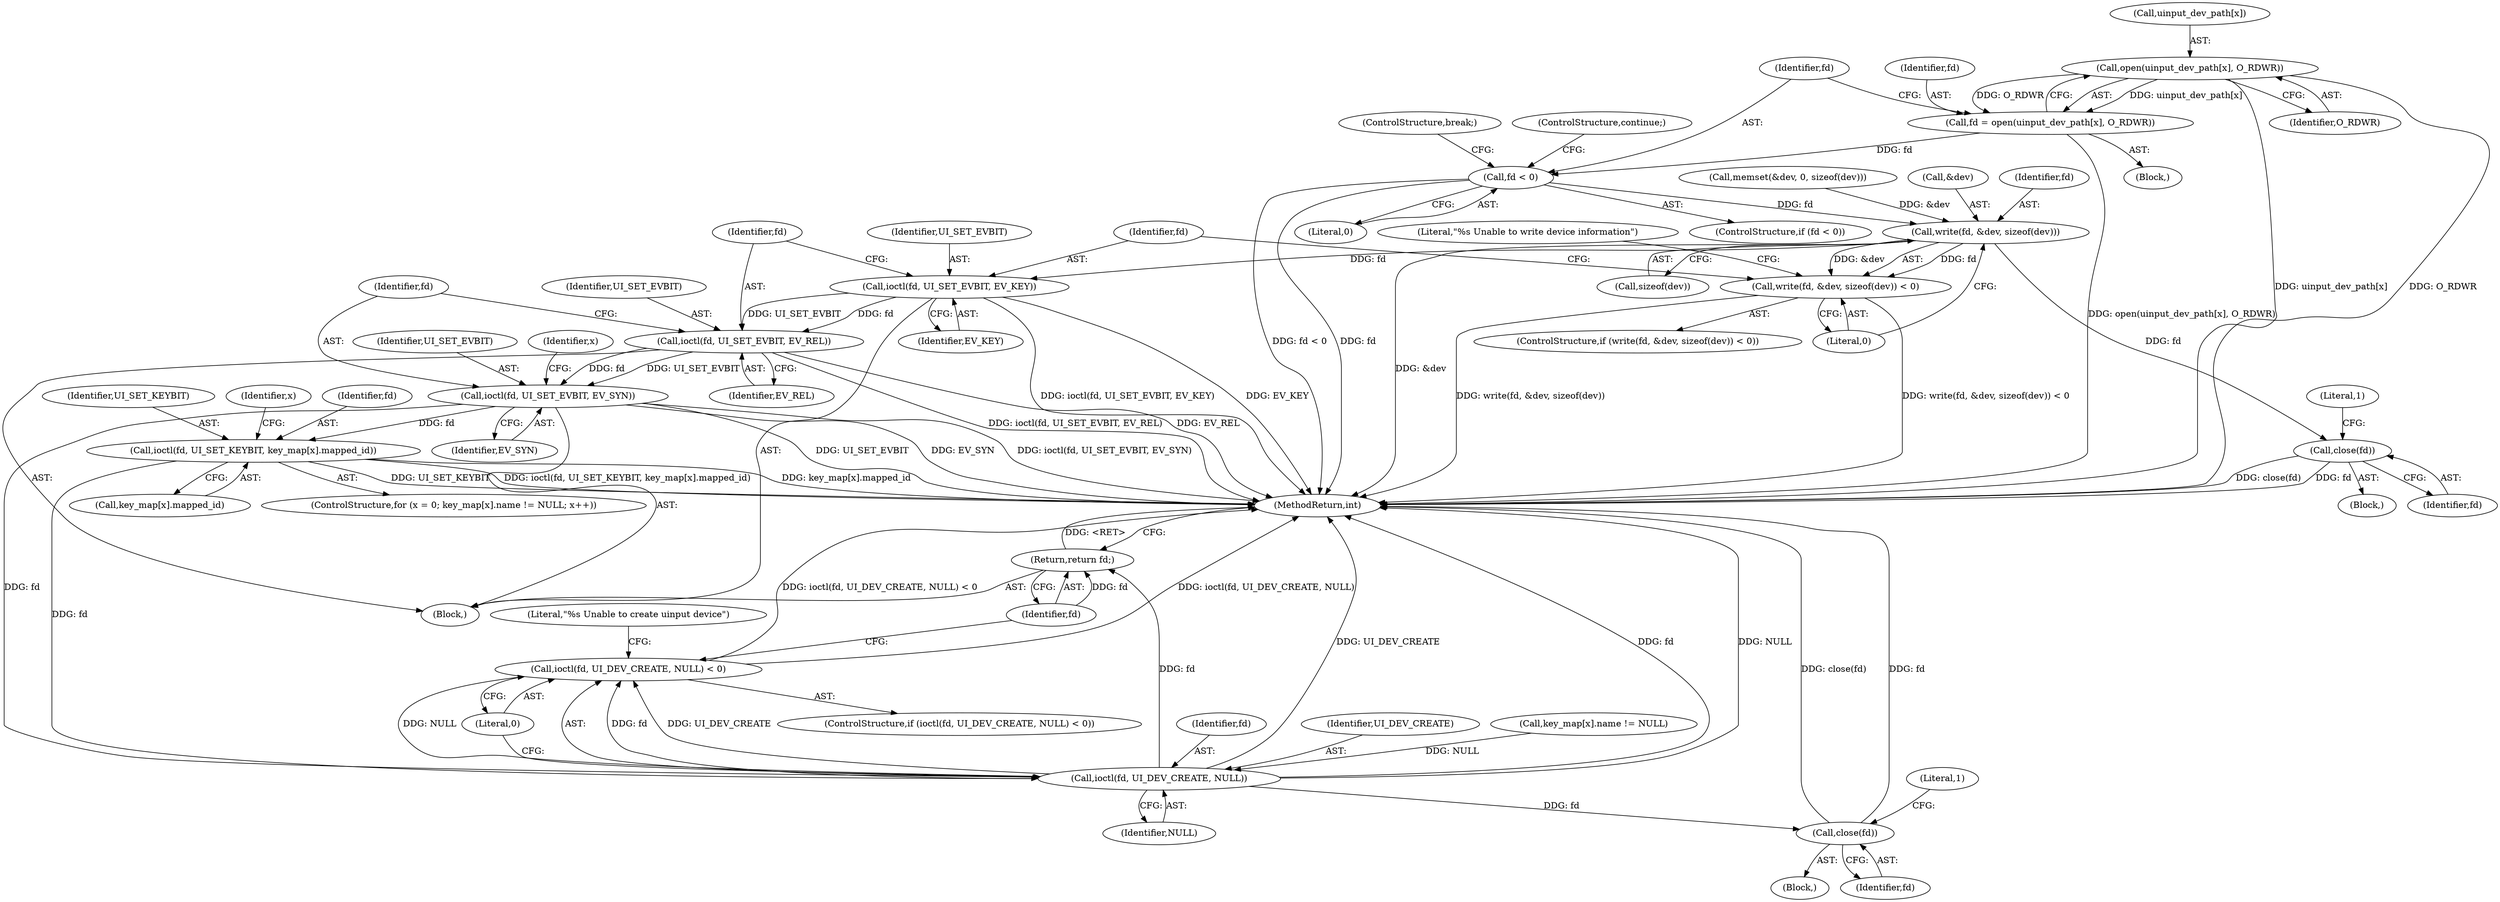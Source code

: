 digraph "1_Android_472271b153c5dc53c28beac55480a8d8434b2d5c_29@API" {
"1000121" [label="(Call,open(uinput_dev_path[x], O_RDWR))"];
"1000119" [label="(Call,fd = open(uinput_dev_path[x], O_RDWR))"];
"1000127" [label="(Call,fd < 0)"];
"1000189" [label="(Call,write(fd, &dev, sizeof(dev)))"];
"1000188" [label="(Call,write(fd, &dev, sizeof(dev)) < 0)"];
"1000200" [label="(Call,close(fd))"];
"1000205" [label="(Call,ioctl(fd, UI_SET_EVBIT, EV_KEY))"];
"1000209" [label="(Call,ioctl(fd, UI_SET_EVBIT, EV_REL))"];
"1000213" [label="(Call,ioctl(fd, UI_SET_EVBIT, EV_SYN))"];
"1000230" [label="(Call,ioctl(fd, UI_SET_KEYBIT, key_map[x].mapped_id))"];
"1000240" [label="(Call,ioctl(fd, UI_DEV_CREATE, NULL))"];
"1000239" [label="(Call,ioctl(fd, UI_DEV_CREATE, NULL) < 0)"];
"1000249" [label="(Call,close(fd))"];
"1000254" [label="(Return,return fd;)"];
"1000214" [label="(Identifier,fd)"];
"1000193" [label="(Call,sizeof(dev))"];
"1000219" [label="(Identifier,x)"];
"1000253" [label="(Literal,1)"];
"1000217" [label="(ControlStructure,for (x = 0; key_map[x].name != NULL; x++))"];
"1000118" [label="(Block,)"];
"1000255" [label="(Identifier,fd)"];
"1000213" [label="(Call,ioctl(fd, UI_SET_EVBIT, EV_SYN))"];
"1000130" [label="(ControlStructure,continue;)"];
"1000129" [label="(Literal,0)"];
"1000211" [label="(Identifier,UI_SET_EVBIT)"];
"1000232" [label="(Identifier,UI_SET_KEYBIT)"];
"1000200" [label="(Call,close(fd))"];
"1000119" [label="(Call,fd = open(uinput_dev_path[x], O_RDWR))"];
"1000254" [label="(Return,return fd;)"];
"1000243" [label="(Identifier,NULL)"];
"1000207" [label="(Identifier,UI_SET_EVBIT)"];
"1000245" [label="(Block,)"];
"1000216" [label="(Identifier,EV_SYN)"];
"1000208" [label="(Identifier,EV_KEY)"];
"1000244" [label="(Literal,0)"];
"1000212" [label="(Identifier,EV_REL)"];
"1000120" [label="(Identifier,fd)"];
"1000125" [label="(Identifier,O_RDWR)"];
"1000230" [label="(Call,ioctl(fd, UI_SET_KEYBIT, key_map[x].mapped_id))"];
"1000201" [label="(Identifier,fd)"];
"1000143" [label="(Call,memset(&dev, 0, sizeof(dev)))"];
"1000210" [label="(Identifier,fd)"];
"1000256" [label="(MethodReturn,int)"];
"1000122" [label="(Call,uinput_dev_path[x])"];
"1000249" [label="(Call,close(fd))"];
"1000247" [label="(Literal,\"%s Unable to create uinput device\")"];
"1000189" [label="(Call,write(fd, &dev, sizeof(dev)))"];
"1000206" [label="(Identifier,fd)"];
"1000102" [label="(Block,)"];
"1000240" [label="(Call,ioctl(fd, UI_DEV_CREATE, NULL))"];
"1000126" [label="(ControlStructure,if (fd < 0))"];
"1000241" [label="(Identifier,fd)"];
"1000215" [label="(Identifier,UI_SET_EVBIT)"];
"1000242" [label="(Identifier,UI_DEV_CREATE)"];
"1000198" [label="(Literal,\"%s Unable to write device information\")"];
"1000233" [label="(Call,key_map[x].mapped_id)"];
"1000128" [label="(Identifier,fd)"];
"1000209" [label="(Call,ioctl(fd, UI_SET_EVBIT, EV_REL))"];
"1000187" [label="(ControlStructure,if (write(fd, &dev, sizeof(dev)) < 0))"];
"1000191" [label="(Call,&dev)"];
"1000188" [label="(Call,write(fd, &dev, sizeof(dev)) < 0)"];
"1000196" [label="(Block,)"];
"1000190" [label="(Identifier,fd)"];
"1000231" [label="(Identifier,fd)"];
"1000127" [label="(Call,fd < 0)"];
"1000205" [label="(Call,ioctl(fd, UI_SET_EVBIT, EV_KEY))"];
"1000204" [label="(Literal,1)"];
"1000238" [label="(ControlStructure,if (ioctl(fd, UI_DEV_CREATE, NULL) < 0))"];
"1000131" [label="(ControlStructure,break;)"];
"1000250" [label="(Identifier,fd)"];
"1000121" [label="(Call,open(uinput_dev_path[x], O_RDWR))"];
"1000239" [label="(Call,ioctl(fd, UI_DEV_CREATE, NULL) < 0)"];
"1000195" [label="(Literal,0)"];
"1000221" [label="(Call,key_map[x].name != NULL)"];
"1000229" [label="(Identifier,x)"];
"1000121" -> "1000119"  [label="AST: "];
"1000121" -> "1000125"  [label="CFG: "];
"1000122" -> "1000121"  [label="AST: "];
"1000125" -> "1000121"  [label="AST: "];
"1000119" -> "1000121"  [label="CFG: "];
"1000121" -> "1000256"  [label="DDG: O_RDWR"];
"1000121" -> "1000256"  [label="DDG: uinput_dev_path[x]"];
"1000121" -> "1000119"  [label="DDG: uinput_dev_path[x]"];
"1000121" -> "1000119"  [label="DDG: O_RDWR"];
"1000119" -> "1000118"  [label="AST: "];
"1000120" -> "1000119"  [label="AST: "];
"1000128" -> "1000119"  [label="CFG: "];
"1000119" -> "1000256"  [label="DDG: open(uinput_dev_path[x], O_RDWR)"];
"1000119" -> "1000127"  [label="DDG: fd"];
"1000127" -> "1000126"  [label="AST: "];
"1000127" -> "1000129"  [label="CFG: "];
"1000128" -> "1000127"  [label="AST: "];
"1000129" -> "1000127"  [label="AST: "];
"1000130" -> "1000127"  [label="CFG: "];
"1000131" -> "1000127"  [label="CFG: "];
"1000127" -> "1000256"  [label="DDG: fd < 0"];
"1000127" -> "1000256"  [label="DDG: fd"];
"1000127" -> "1000189"  [label="DDG: fd"];
"1000189" -> "1000188"  [label="AST: "];
"1000189" -> "1000193"  [label="CFG: "];
"1000190" -> "1000189"  [label="AST: "];
"1000191" -> "1000189"  [label="AST: "];
"1000193" -> "1000189"  [label="AST: "];
"1000195" -> "1000189"  [label="CFG: "];
"1000189" -> "1000256"  [label="DDG: &dev"];
"1000189" -> "1000188"  [label="DDG: fd"];
"1000189" -> "1000188"  [label="DDG: &dev"];
"1000143" -> "1000189"  [label="DDG: &dev"];
"1000189" -> "1000200"  [label="DDG: fd"];
"1000189" -> "1000205"  [label="DDG: fd"];
"1000188" -> "1000187"  [label="AST: "];
"1000188" -> "1000195"  [label="CFG: "];
"1000195" -> "1000188"  [label="AST: "];
"1000198" -> "1000188"  [label="CFG: "];
"1000206" -> "1000188"  [label="CFG: "];
"1000188" -> "1000256"  [label="DDG: write(fd, &dev, sizeof(dev)) < 0"];
"1000188" -> "1000256"  [label="DDG: write(fd, &dev, sizeof(dev))"];
"1000200" -> "1000196"  [label="AST: "];
"1000200" -> "1000201"  [label="CFG: "];
"1000201" -> "1000200"  [label="AST: "];
"1000204" -> "1000200"  [label="CFG: "];
"1000200" -> "1000256"  [label="DDG: fd"];
"1000200" -> "1000256"  [label="DDG: close(fd)"];
"1000205" -> "1000102"  [label="AST: "];
"1000205" -> "1000208"  [label="CFG: "];
"1000206" -> "1000205"  [label="AST: "];
"1000207" -> "1000205"  [label="AST: "];
"1000208" -> "1000205"  [label="AST: "];
"1000210" -> "1000205"  [label="CFG: "];
"1000205" -> "1000256"  [label="DDG: EV_KEY"];
"1000205" -> "1000256"  [label="DDG: ioctl(fd, UI_SET_EVBIT, EV_KEY)"];
"1000205" -> "1000209"  [label="DDG: fd"];
"1000205" -> "1000209"  [label="DDG: UI_SET_EVBIT"];
"1000209" -> "1000102"  [label="AST: "];
"1000209" -> "1000212"  [label="CFG: "];
"1000210" -> "1000209"  [label="AST: "];
"1000211" -> "1000209"  [label="AST: "];
"1000212" -> "1000209"  [label="AST: "];
"1000214" -> "1000209"  [label="CFG: "];
"1000209" -> "1000256"  [label="DDG: ioctl(fd, UI_SET_EVBIT, EV_REL)"];
"1000209" -> "1000256"  [label="DDG: EV_REL"];
"1000209" -> "1000213"  [label="DDG: fd"];
"1000209" -> "1000213"  [label="DDG: UI_SET_EVBIT"];
"1000213" -> "1000102"  [label="AST: "];
"1000213" -> "1000216"  [label="CFG: "];
"1000214" -> "1000213"  [label="AST: "];
"1000215" -> "1000213"  [label="AST: "];
"1000216" -> "1000213"  [label="AST: "];
"1000219" -> "1000213"  [label="CFG: "];
"1000213" -> "1000256"  [label="DDG: UI_SET_EVBIT"];
"1000213" -> "1000256"  [label="DDG: EV_SYN"];
"1000213" -> "1000256"  [label="DDG: ioctl(fd, UI_SET_EVBIT, EV_SYN)"];
"1000213" -> "1000230"  [label="DDG: fd"];
"1000213" -> "1000240"  [label="DDG: fd"];
"1000230" -> "1000217"  [label="AST: "];
"1000230" -> "1000233"  [label="CFG: "];
"1000231" -> "1000230"  [label="AST: "];
"1000232" -> "1000230"  [label="AST: "];
"1000233" -> "1000230"  [label="AST: "];
"1000229" -> "1000230"  [label="CFG: "];
"1000230" -> "1000256"  [label="DDG: key_map[x].mapped_id"];
"1000230" -> "1000256"  [label="DDG: UI_SET_KEYBIT"];
"1000230" -> "1000256"  [label="DDG: ioctl(fd, UI_SET_KEYBIT, key_map[x].mapped_id)"];
"1000230" -> "1000240"  [label="DDG: fd"];
"1000240" -> "1000239"  [label="AST: "];
"1000240" -> "1000243"  [label="CFG: "];
"1000241" -> "1000240"  [label="AST: "];
"1000242" -> "1000240"  [label="AST: "];
"1000243" -> "1000240"  [label="AST: "];
"1000244" -> "1000240"  [label="CFG: "];
"1000240" -> "1000256"  [label="DDG: UI_DEV_CREATE"];
"1000240" -> "1000256"  [label="DDG: fd"];
"1000240" -> "1000256"  [label="DDG: NULL"];
"1000240" -> "1000239"  [label="DDG: fd"];
"1000240" -> "1000239"  [label="DDG: UI_DEV_CREATE"];
"1000240" -> "1000239"  [label="DDG: NULL"];
"1000221" -> "1000240"  [label="DDG: NULL"];
"1000240" -> "1000249"  [label="DDG: fd"];
"1000240" -> "1000254"  [label="DDG: fd"];
"1000239" -> "1000238"  [label="AST: "];
"1000239" -> "1000244"  [label="CFG: "];
"1000244" -> "1000239"  [label="AST: "];
"1000247" -> "1000239"  [label="CFG: "];
"1000255" -> "1000239"  [label="CFG: "];
"1000239" -> "1000256"  [label="DDG: ioctl(fd, UI_DEV_CREATE, NULL) < 0"];
"1000239" -> "1000256"  [label="DDG: ioctl(fd, UI_DEV_CREATE, NULL)"];
"1000249" -> "1000245"  [label="AST: "];
"1000249" -> "1000250"  [label="CFG: "];
"1000250" -> "1000249"  [label="AST: "];
"1000253" -> "1000249"  [label="CFG: "];
"1000249" -> "1000256"  [label="DDG: fd"];
"1000249" -> "1000256"  [label="DDG: close(fd)"];
"1000254" -> "1000102"  [label="AST: "];
"1000254" -> "1000255"  [label="CFG: "];
"1000255" -> "1000254"  [label="AST: "];
"1000256" -> "1000254"  [label="CFG: "];
"1000254" -> "1000256"  [label="DDG: <RET>"];
"1000255" -> "1000254"  [label="DDG: fd"];
}
